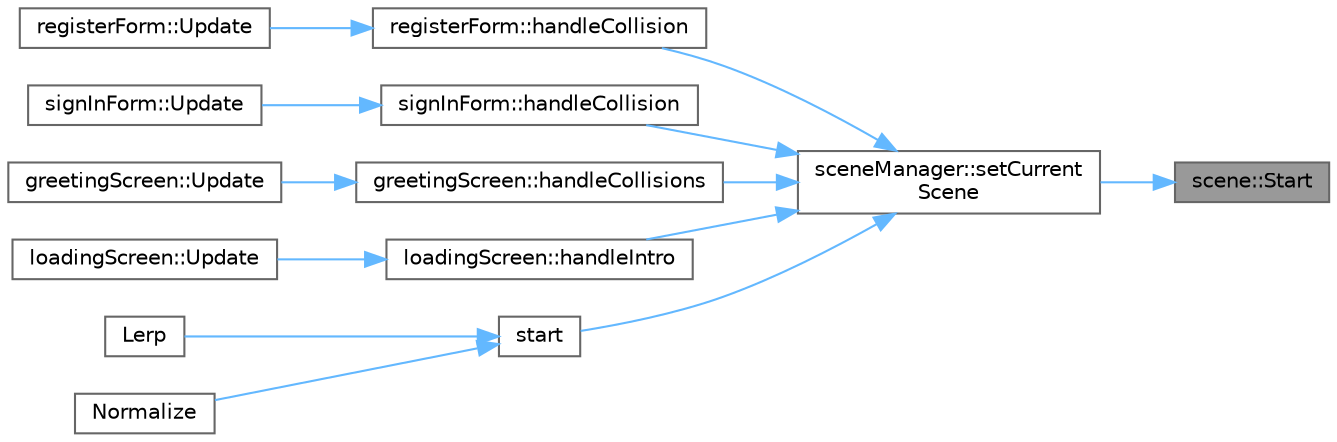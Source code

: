 digraph "scene::Start"
{
 // INTERACTIVE_SVG=YES
 // LATEX_PDF_SIZE
  bgcolor="transparent";
  edge [fontname=Helvetica,fontsize=10,labelfontname=Helvetica,labelfontsize=10];
  node [fontname=Helvetica,fontsize=10,shape=box,height=0.2,width=0.4];
  rankdir="RL";
  Node1 [label="scene::Start",height=0.2,width=0.4,color="gray40", fillcolor="grey60", style="filled", fontcolor="black",tooltip=" "];
  Node1 -> Node2 [dir="back",color="steelblue1",style="solid"];
  Node2 [label="sceneManager::setCurrent\lScene",height=0.2,width=0.4,color="grey40", fillcolor="white", style="filled",URL="$classscene_manager.html#aeb97acb15e0dd0b3aa2847a760f47078",tooltip=" "];
  Node2 -> Node3 [dir="back",color="steelblue1",style="solid"];
  Node3 [label="registerForm::handleCollision",height=0.2,width=0.4,color="grey40", fillcolor="white", style="filled",URL="$classregister_form.html#a09ee3009c185521e4c887f3e5fcafa05",tooltip=" "];
  Node3 -> Node4 [dir="back",color="steelblue1",style="solid"];
  Node4 [label="registerForm::Update",height=0.2,width=0.4,color="grey40", fillcolor="white", style="filled",URL="$classregister_form.html#a550f3b9c17c6aaef5861bb00d1378bda",tooltip=" "];
  Node2 -> Node5 [dir="back",color="steelblue1",style="solid"];
  Node5 [label="signInForm::handleCollision",height=0.2,width=0.4,color="grey40", fillcolor="white", style="filled",URL="$classsign_in_form.html#ab831b1c58f3d3b8af7dbafeb6a618b82",tooltip=" "];
  Node5 -> Node6 [dir="back",color="steelblue1",style="solid"];
  Node6 [label="signInForm::Update",height=0.2,width=0.4,color="grey40", fillcolor="white", style="filled",URL="$classsign_in_form.html#aa4a5117e37796f44a6dca571772ebf5b",tooltip=" "];
  Node2 -> Node7 [dir="back",color="steelblue1",style="solid"];
  Node7 [label="greetingScreen::handleCollisions",height=0.2,width=0.4,color="grey40", fillcolor="white", style="filled",URL="$classgreeting_screen.html#ae79253b111ec1be4e5f60086764df53c",tooltip=" "];
  Node7 -> Node8 [dir="back",color="steelblue1",style="solid"];
  Node8 [label="greetingScreen::Update",height=0.2,width=0.4,color="grey40", fillcolor="white", style="filled",URL="$classgreeting_screen.html#af758ab844dd9b304be462281b90222e8",tooltip=" "];
  Node2 -> Node9 [dir="back",color="steelblue1",style="solid"];
  Node9 [label="loadingScreen::handleIntro",height=0.2,width=0.4,color="grey40", fillcolor="white", style="filled",URL="$classloading_screen.html#aba1b542abbd95eeaf6e134b4f2bc652a",tooltip=" "];
  Node9 -> Node10 [dir="back",color="steelblue1",style="solid"];
  Node10 [label="loadingScreen::Update",height=0.2,width=0.4,color="grey40", fillcolor="white", style="filled",URL="$classloading_screen.html#ac6c85ccc4df946975d979e69b32d49dd",tooltip=" "];
  Node2 -> Node11 [dir="back",color="steelblue1",style="solid"];
  Node11 [label="start",height=0.2,width=0.4,color="grey40", fillcolor="white", style="filled",URL="$main_8cpp.html#a60de64d75454385b23995437f1d72669",tooltip=" "];
  Node11 -> Node12 [dir="back",color="steelblue1",style="solid"];
  Node12 [label="Lerp",height=0.2,width=0.4,color="grey40", fillcolor="white", style="filled",URL="$raymath_8h.html#aae383c100851880be4e0ebdc93e63126",tooltip=" "];
  Node11 -> Node13 [dir="back",color="steelblue1",style="solid"];
  Node13 [label="Normalize",height=0.2,width=0.4,color="grey40", fillcolor="white", style="filled",URL="$raymath_8h.html#a5addef0c374207a9592172a53378a704",tooltip=" "];
}
